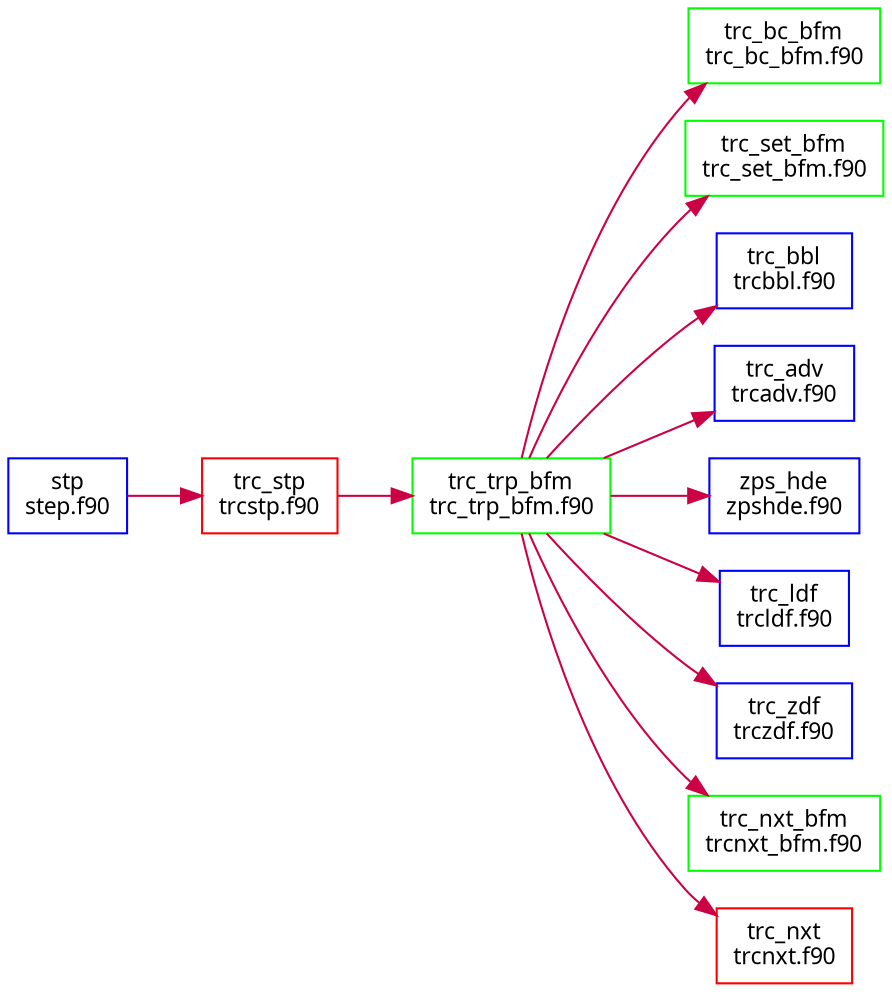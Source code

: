 digraph "" {
  graph [fontname="ArialMT", rankdir="LR", fontsize="11", bgcolor="#EDF3FE", label=""];
  node [fontname="ArialMT", fillcolor="white", fontsize="11", style="filled", shape="box", label="", color="blue"];
  edge [fontname="ArialMT", fontsize="11", label="", color="#CC0044"];
  graph [bgcolor="white"];
  __N1 [label="trc_trp_bfm
trc_trp_bfm.f90", color="green"];
  __N4 [label="trc_bc_bfm
trc_bc_bfm.f90", color="green"];
  __N5 [label="trc_set_bfm
trc_set_bfm.f90", color="green"];
  __N6 [label="trc_bbl
trcbbl.f90"];
  __N7 [label="trc_adv
trcadv.f90"];
  __N8 [label="zps_hde
zpshde.f90"];
  __N9 [label="trc_ldf
trcldf.f90"];
  __N11 [label="trc_zdf
trczdf.f90"];
  __N12 [label="trc_nxt_bfm
trcnxt_bfm.f90", color="green"];
  __N13 [label="trc_nxt
trcnxt.f90", color="red"];
  __N25 [label="trc_stp
trcstp.f90", color="red"];
  __N26 [label="stp
step.f90"];
  __N1 -> __N4;
  __N1 -> __N5;
  __N1 -> __N6;
  __N1 -> __N7;
  __N1 -> __N8;
  __N1 -> __N9;
  __N1 -> __N11;
  __N1 -> __N12;
  __N1 -> __N13;
  __N26 -> __N25;
  __N25 -> __N1;
}
